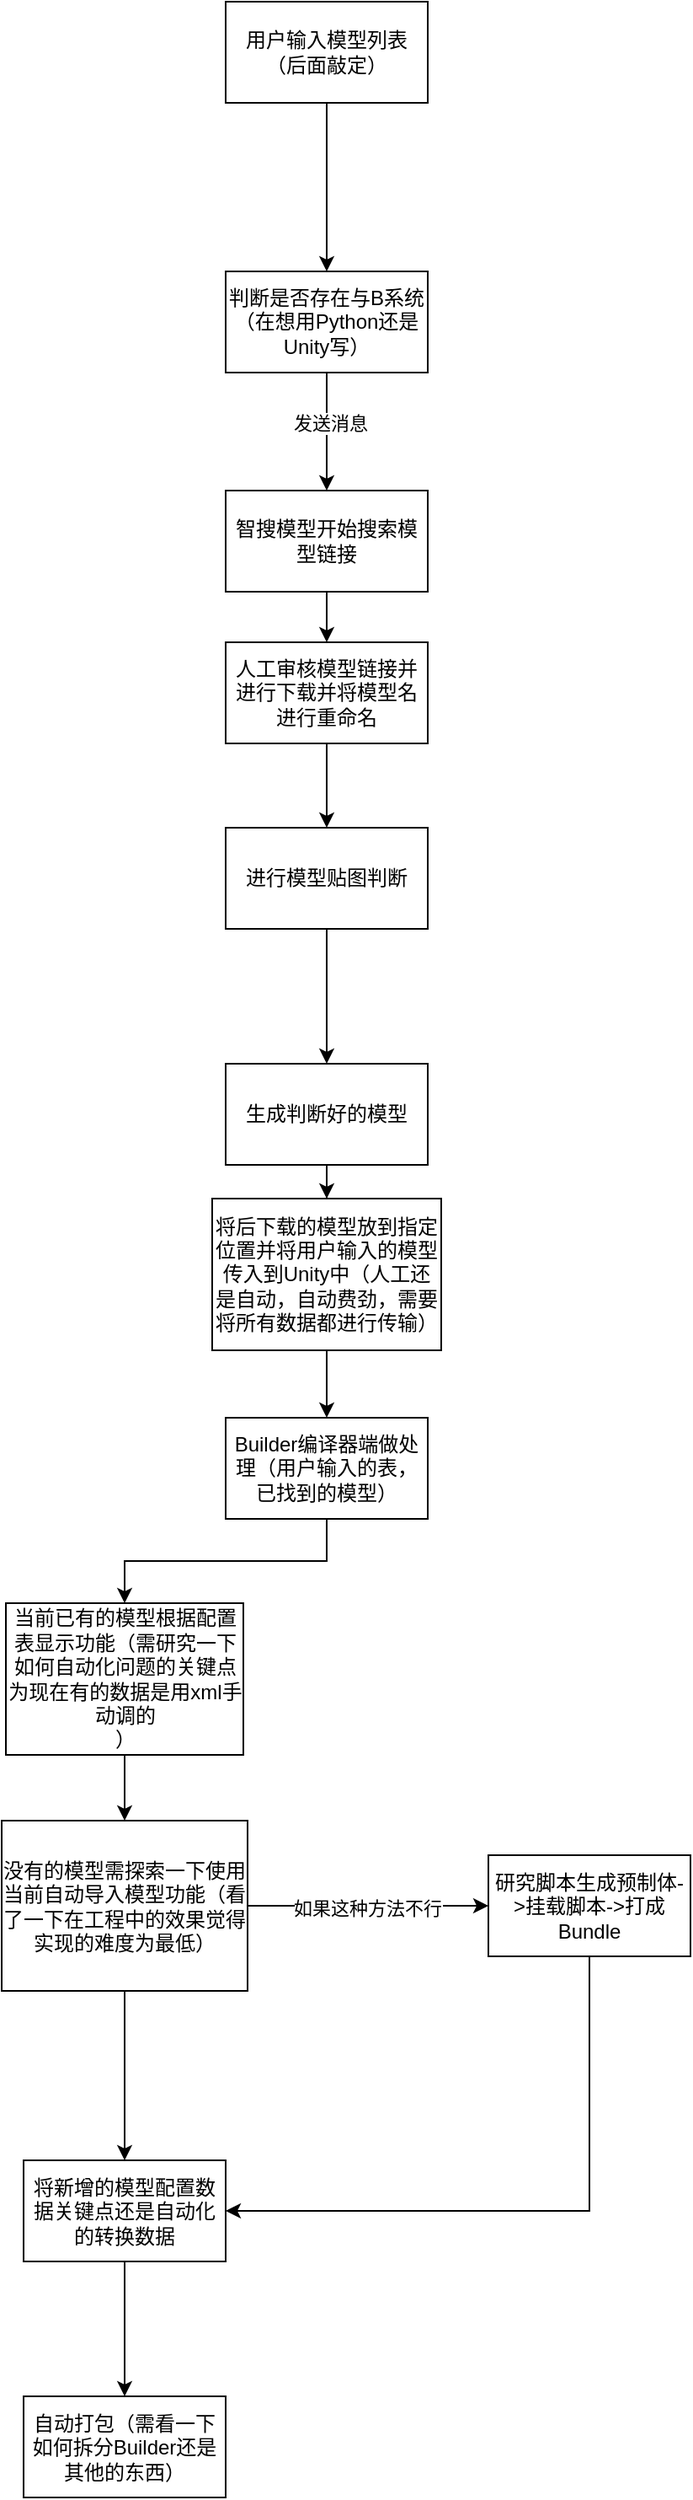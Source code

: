 <mxfile version="26.2.12">
  <diagram name="第 1 页" id="JMAQ9yRk1ovRFRKds69D">
    <mxGraphModel dx="1428" dy="777" grid="1" gridSize="10" guides="1" tooltips="1" connect="1" arrows="1" fold="1" page="1" pageScale="1" pageWidth="827" pageHeight="1169" math="0" shadow="0">
      <root>
        <mxCell id="0" />
        <mxCell id="1" parent="0" />
        <mxCell id="JhaduMh65VZzkFT1SZ0F-2" style="edgeStyle=orthogonalEdgeStyle;rounded=0;orthogonalLoop=1;jettySize=auto;html=1;exitX=0.5;exitY=1;exitDx=0;exitDy=0;" edge="1" parent="1" source="JhaduMh65VZzkFT1SZ0F-1">
          <mxGeometry relative="1" as="geometry">
            <mxPoint x="414" y="250" as="targetPoint" />
          </mxGeometry>
        </mxCell>
        <mxCell id="JhaduMh65VZzkFT1SZ0F-1" value="用户输入模型列表（后面敲定）" style="rounded=0;whiteSpace=wrap;html=1;" vertex="1" parent="1">
          <mxGeometry x="354" y="90" width="120" height="60" as="geometry" />
        </mxCell>
        <mxCell id="JhaduMh65VZzkFT1SZ0F-5" style="edgeStyle=orthogonalEdgeStyle;rounded=0;orthogonalLoop=1;jettySize=auto;html=1;exitX=0.5;exitY=1;exitDx=0;exitDy=0;" edge="1" parent="1" source="JhaduMh65VZzkFT1SZ0F-3">
          <mxGeometry relative="1" as="geometry">
            <mxPoint x="414" y="380" as="targetPoint" />
          </mxGeometry>
        </mxCell>
        <mxCell id="JhaduMh65VZzkFT1SZ0F-7" value="发送消息" style="edgeLabel;html=1;align=center;verticalAlign=middle;resizable=0;points=[];" vertex="1" connectable="0" parent="JhaduMh65VZzkFT1SZ0F-5">
          <mxGeometry x="-0.149" y="2" relative="1" as="geometry">
            <mxPoint as="offset" />
          </mxGeometry>
        </mxCell>
        <mxCell id="JhaduMh65VZzkFT1SZ0F-3" value="判断是否存在与B系统（在想用Python还是Unity写）" style="rounded=0;whiteSpace=wrap;html=1;" vertex="1" parent="1">
          <mxGeometry x="354" y="250" width="120" height="60" as="geometry" />
        </mxCell>
        <mxCell id="JhaduMh65VZzkFT1SZ0F-8" style="edgeStyle=orthogonalEdgeStyle;rounded=0;orthogonalLoop=1;jettySize=auto;html=1;exitX=0.5;exitY=1;exitDx=0;exitDy=0;" edge="1" parent="1" source="JhaduMh65VZzkFT1SZ0F-6">
          <mxGeometry relative="1" as="geometry">
            <mxPoint x="414" y="470" as="targetPoint" />
          </mxGeometry>
        </mxCell>
        <mxCell id="JhaduMh65VZzkFT1SZ0F-6" value="智搜模型开始搜索模型链接" style="rounded=0;whiteSpace=wrap;html=1;" vertex="1" parent="1">
          <mxGeometry x="354" y="380" width="120" height="60" as="geometry" />
        </mxCell>
        <mxCell id="JhaduMh65VZzkFT1SZ0F-11" style="edgeStyle=orthogonalEdgeStyle;rounded=0;orthogonalLoop=1;jettySize=auto;html=1;exitX=0.5;exitY=1;exitDx=0;exitDy=0;entryX=0.5;entryY=0;entryDx=0;entryDy=0;" edge="1" parent="1" source="JhaduMh65VZzkFT1SZ0F-9" target="JhaduMh65VZzkFT1SZ0F-10">
          <mxGeometry relative="1" as="geometry" />
        </mxCell>
        <mxCell id="JhaduMh65VZzkFT1SZ0F-9" value="人工审核模型链接并进行下载并将模型名进行重命名" style="rounded=0;whiteSpace=wrap;html=1;" vertex="1" parent="1">
          <mxGeometry x="354" y="470" width="120" height="60" as="geometry" />
        </mxCell>
        <mxCell id="JhaduMh65VZzkFT1SZ0F-13" value="" style="edgeStyle=orthogonalEdgeStyle;rounded=0;orthogonalLoop=1;jettySize=auto;html=1;" edge="1" parent="1" source="JhaduMh65VZzkFT1SZ0F-10" target="JhaduMh65VZzkFT1SZ0F-12">
          <mxGeometry relative="1" as="geometry" />
        </mxCell>
        <mxCell id="JhaduMh65VZzkFT1SZ0F-10" value="进行模型贴图判断" style="rounded=0;whiteSpace=wrap;html=1;" vertex="1" parent="1">
          <mxGeometry x="354" y="580" width="120" height="60" as="geometry" />
        </mxCell>
        <mxCell id="JhaduMh65VZzkFT1SZ0F-15" value="" style="edgeStyle=orthogonalEdgeStyle;rounded=0;orthogonalLoop=1;jettySize=auto;html=1;" edge="1" parent="1" source="JhaduMh65VZzkFT1SZ0F-12" target="JhaduMh65VZzkFT1SZ0F-14">
          <mxGeometry relative="1" as="geometry" />
        </mxCell>
        <mxCell id="JhaduMh65VZzkFT1SZ0F-12" value="生成判断好的模型" style="whiteSpace=wrap;html=1;rounded=0;" vertex="1" parent="1">
          <mxGeometry x="354" y="720" width="120" height="60" as="geometry" />
        </mxCell>
        <mxCell id="JhaduMh65VZzkFT1SZ0F-17" value="" style="edgeStyle=orthogonalEdgeStyle;rounded=0;orthogonalLoop=1;jettySize=auto;html=1;" edge="1" parent="1" source="JhaduMh65VZzkFT1SZ0F-14" target="JhaduMh65VZzkFT1SZ0F-16">
          <mxGeometry relative="1" as="geometry" />
        </mxCell>
        <mxCell id="JhaduMh65VZzkFT1SZ0F-14" value="将后下载的模型放到指定位置并将用户输入的模型传入到Unity中（人工还是自动，自动费劲，需要将所有数据都进行传输）" style="whiteSpace=wrap;html=1;rounded=0;" vertex="1" parent="1">
          <mxGeometry x="346" y="800" width="136" height="90" as="geometry" />
        </mxCell>
        <mxCell id="JhaduMh65VZzkFT1SZ0F-19" value="" style="edgeStyle=orthogonalEdgeStyle;rounded=0;orthogonalLoop=1;jettySize=auto;html=1;" edge="1" parent="1" source="JhaduMh65VZzkFT1SZ0F-16" target="JhaduMh65VZzkFT1SZ0F-18">
          <mxGeometry relative="1" as="geometry" />
        </mxCell>
        <mxCell id="JhaduMh65VZzkFT1SZ0F-16" value="Builder编译器端做处理（用户输入的表，已找到的模型）" style="whiteSpace=wrap;html=1;rounded=0;" vertex="1" parent="1">
          <mxGeometry x="354" y="930" width="120" height="60" as="geometry" />
        </mxCell>
        <mxCell id="JhaduMh65VZzkFT1SZ0F-21" value="" style="edgeStyle=orthogonalEdgeStyle;rounded=0;orthogonalLoop=1;jettySize=auto;html=1;" edge="1" parent="1" source="JhaduMh65VZzkFT1SZ0F-18" target="JhaduMh65VZzkFT1SZ0F-20">
          <mxGeometry relative="1" as="geometry" />
        </mxCell>
        <mxCell id="JhaduMh65VZzkFT1SZ0F-18" value="当前已有的模型根据配置表显示功能（需研究一下如何自动化问题的关键点为现在有的数据是用xml手动调的&lt;div&gt;）&lt;/div&gt;" style="whiteSpace=wrap;html=1;rounded=0;" vertex="1" parent="1">
          <mxGeometry x="223.5" y="1040" width="141" height="90" as="geometry" />
        </mxCell>
        <mxCell id="JhaduMh65VZzkFT1SZ0F-23" value="" style="edgeStyle=orthogonalEdgeStyle;rounded=0;orthogonalLoop=1;jettySize=auto;html=1;" edge="1" parent="1" source="JhaduMh65VZzkFT1SZ0F-20" target="JhaduMh65VZzkFT1SZ0F-22">
          <mxGeometry relative="1" as="geometry" />
        </mxCell>
        <mxCell id="JhaduMh65VZzkFT1SZ0F-24" value="如果这种方法不行" style="edgeLabel;html=1;align=center;verticalAlign=middle;resizable=0;points=[];" vertex="1" connectable="0" parent="JhaduMh65VZzkFT1SZ0F-23">
          <mxGeometry x="-0.011" relative="1" as="geometry">
            <mxPoint y="1" as="offset" />
          </mxGeometry>
        </mxCell>
        <mxCell id="JhaduMh65VZzkFT1SZ0F-26" value="" style="edgeStyle=orthogonalEdgeStyle;rounded=0;orthogonalLoop=1;jettySize=auto;html=1;" edge="1" parent="1" source="JhaduMh65VZzkFT1SZ0F-20" target="JhaduMh65VZzkFT1SZ0F-25">
          <mxGeometry relative="1" as="geometry" />
        </mxCell>
        <mxCell id="JhaduMh65VZzkFT1SZ0F-20" value="没有的模型需探索一下使用当前自动导入模型功能（看了一下在工程中的效果觉得实现的难度为最低）" style="whiteSpace=wrap;html=1;rounded=0;" vertex="1" parent="1">
          <mxGeometry x="221" y="1169" width="146" height="101" as="geometry" />
        </mxCell>
        <mxCell id="JhaduMh65VZzkFT1SZ0F-27" style="edgeStyle=orthogonalEdgeStyle;rounded=0;orthogonalLoop=1;jettySize=auto;html=1;exitX=0.5;exitY=1;exitDx=0;exitDy=0;entryX=1;entryY=0.5;entryDx=0;entryDy=0;" edge="1" parent="1" source="JhaduMh65VZzkFT1SZ0F-22" target="JhaduMh65VZzkFT1SZ0F-25">
          <mxGeometry relative="1" as="geometry" />
        </mxCell>
        <mxCell id="JhaduMh65VZzkFT1SZ0F-22" value="研究脚本生成预制体-&amp;gt;挂载脚本-&amp;gt;打成Bundle" style="whiteSpace=wrap;html=1;rounded=0;" vertex="1" parent="1">
          <mxGeometry x="510" y="1189.5" width="120" height="60" as="geometry" />
        </mxCell>
        <mxCell id="JhaduMh65VZzkFT1SZ0F-29" value="" style="edgeStyle=orthogonalEdgeStyle;rounded=0;orthogonalLoop=1;jettySize=auto;html=1;" edge="1" parent="1" source="JhaduMh65VZzkFT1SZ0F-25" target="JhaduMh65VZzkFT1SZ0F-28">
          <mxGeometry relative="1" as="geometry" />
        </mxCell>
        <mxCell id="JhaduMh65VZzkFT1SZ0F-25" value="将新增的模型配置数据关键点还是自动化的转换数据" style="whiteSpace=wrap;html=1;rounded=0;" vertex="1" parent="1">
          <mxGeometry x="234" y="1370.5" width="120" height="60" as="geometry" />
        </mxCell>
        <mxCell id="JhaduMh65VZzkFT1SZ0F-28" value="自动打包（需看一下如何拆分Builder还是其他的东西）" style="whiteSpace=wrap;html=1;rounded=0;" vertex="1" parent="1">
          <mxGeometry x="234" y="1510.5" width="120" height="60" as="geometry" />
        </mxCell>
      </root>
    </mxGraphModel>
  </diagram>
</mxfile>
